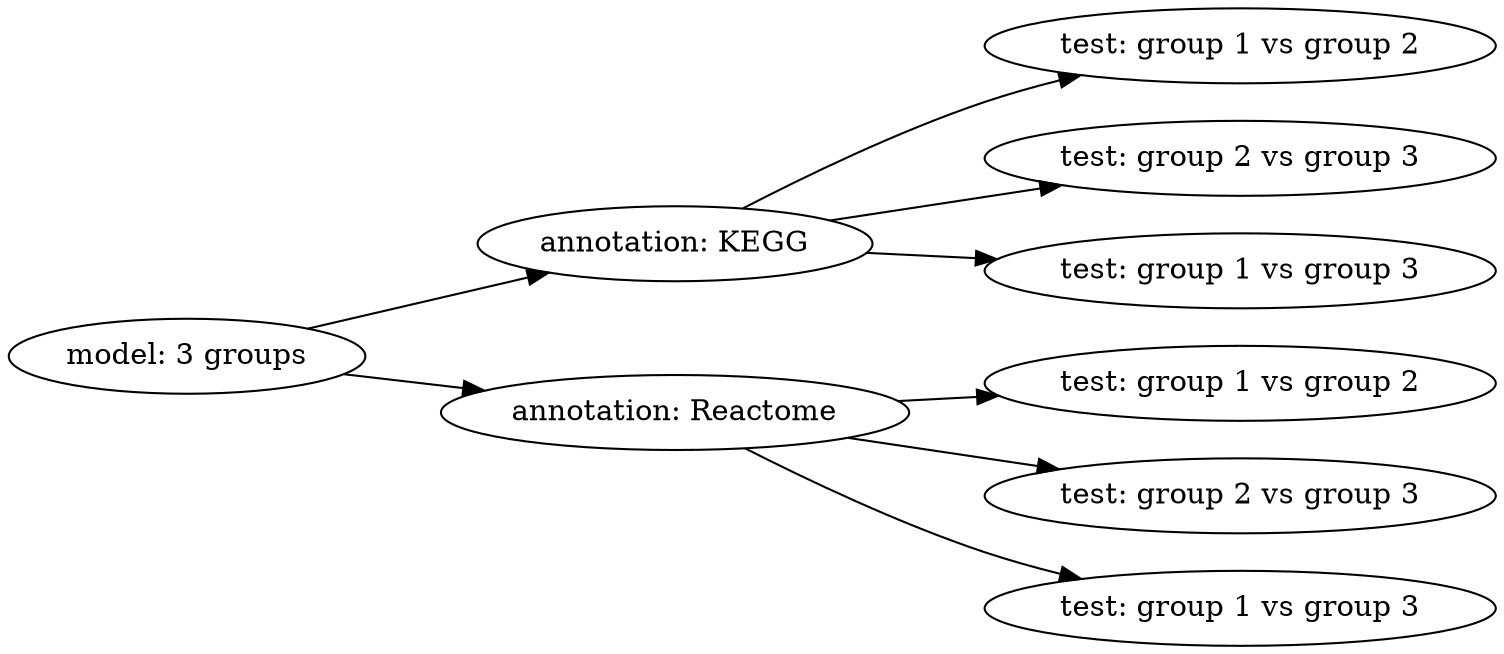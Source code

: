 digraph G {
  graph [rankdir="LR", fontsize="16"];
  testNode11 [label = "test: group 1 vs group 2"];
  testNode12 [label = "test: group 2 vs group 3"];
  testNode13 [label = "test: group 1 vs group 3"];
  testNode21 [label = "test: group 1 vs group 2"];
  testNode22 [label = "test: group 2 vs group 3"];
  testNode23 [label = "test: group 1 vs group 3"];
  "model: 3 groups" -> "annotation: KEGG";
  "model: 3 groups" -> "annotation: Reactome";
  "annotation: KEGG" -> testNode11;
  "annotation: KEGG" -> testNode12;
  "annotation: KEGG" -> testNode13;
  "annotation: Reactome" -> testNode21;
  "annotation: Reactome" -> testNode22;
  "annotation: Reactome" -> testNode23;
}
